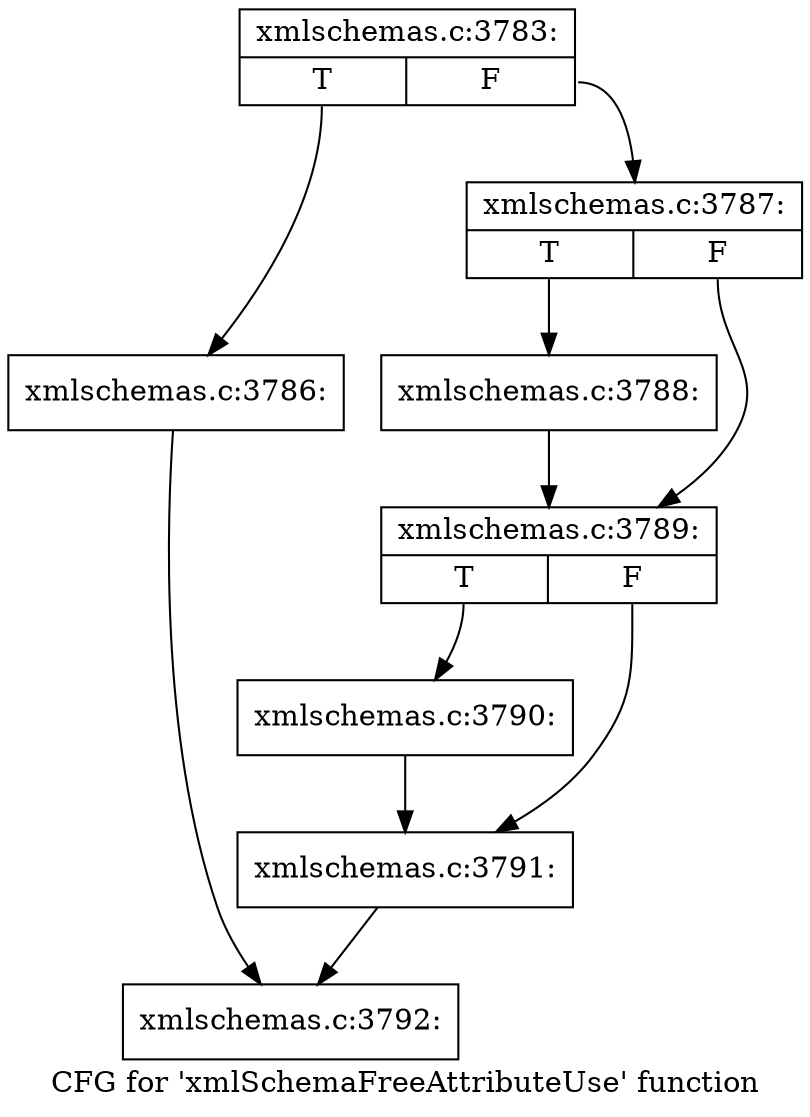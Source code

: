digraph "CFG for 'xmlSchemaFreeAttributeUse' function" {
	label="CFG for 'xmlSchemaFreeAttributeUse' function";

	Node0x55d025db5eb0 [shape=record,label="{xmlschemas.c:3783:|{<s0>T|<s1>F}}"];
	Node0x55d025db5eb0:s0 -> Node0x55d025db4990;
	Node0x55d025db5eb0:s1 -> Node0x55d025db49e0;
	Node0x55d025db4990 [shape=record,label="{xmlschemas.c:3786:}"];
	Node0x55d025db4990 -> Node0x55d025db5f00;
	Node0x55d025db49e0 [shape=record,label="{xmlschemas.c:3787:|{<s0>T|<s1>F}}"];
	Node0x55d025db49e0:s0 -> Node0x55d025db4a90;
	Node0x55d025db49e0:s1 -> Node0x55d025db69c0;
	Node0x55d025db4a90 [shape=record,label="{xmlschemas.c:3788:}"];
	Node0x55d025db4a90 -> Node0x55d025db69c0;
	Node0x55d025db69c0 [shape=record,label="{xmlschemas.c:3789:|{<s0>T|<s1>F}}"];
	Node0x55d025db69c0:s0 -> Node0x55d025db6fb0;
	Node0x55d025db69c0:s1 -> Node0x55d025db7000;
	Node0x55d025db6fb0 [shape=record,label="{xmlschemas.c:3790:}"];
	Node0x55d025db6fb0 -> Node0x55d025db7000;
	Node0x55d025db7000 [shape=record,label="{xmlschemas.c:3791:}"];
	Node0x55d025db7000 -> Node0x55d025db5f00;
	Node0x55d025db5f00 [shape=record,label="{xmlschemas.c:3792:}"];
}
